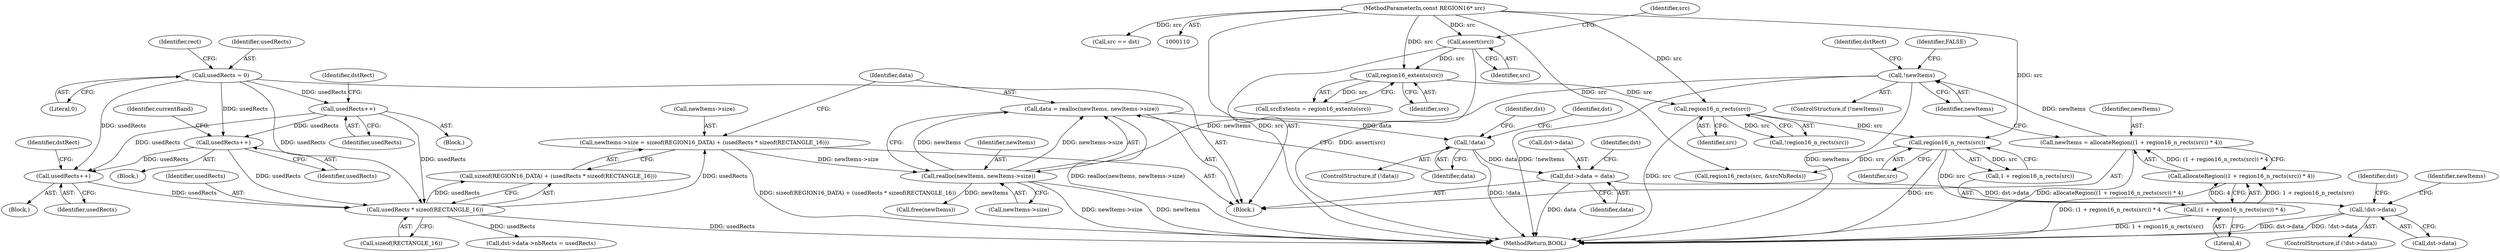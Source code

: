 digraph "0_FreeRDP_fc80ab45621bd966f70594c0b7393ec005a94007_2@API" {
"1000625" [label="(Call,data = realloc(newItems, newItems->size))"];
"1000627" [label="(Call,realloc(newItems, newItems->size))"];
"1000216" [label="(Call,!newItems)"];
"1000206" [label="(Call,newItems = allocateRegion((1 + region16_n_rects(src)) * 4))"];
"1000208" [label="(Call,allocateRegion((1 + region16_n_rects(src)) * 4))"];
"1000209" [label="(Call,(1 + region16_n_rects(src)) * 4)"];
"1000212" [label="(Call,region16_n_rects(src))"];
"1000150" [label="(Call,region16_n_rects(src))"];
"1000142" [label="(Call,region16_extents(src))"];
"1000132" [label="(Call,assert(src))"];
"1000112" [label="(MethodParameterIn,const REGION16* src)"];
"1000614" [label="(Call,newItems->size = sizeof(REGION16_DATA) + (usedRects * sizeof(RECTANGLE_16)))"];
"1000621" [label="(Call,usedRects * sizeof(RECTANGLE_16))"];
"1000497" [label="(Call,usedRects++)"];
"1000228" [label="(Call,usedRects = 0)"];
"1000272" [label="(Call,usedRects++)"];
"1000543" [label="(Call,usedRects++)"];
"1000633" [label="(Call,!data)"];
"1000639" [label="(Call,dst->data = data)"];
"1000645" [label="(Call,!dst->data)"];
"1000209" [label="(Call,(1 + region16_n_rects(src)) * 4)"];
"1000133" [label="(Identifier,src)"];
"1000143" [label="(Identifier,src)"];
"1000629" [label="(Call,newItems->size)"];
"1000464" [label="(Block,)"];
"1000646" [label="(Call,dst->data)"];
"1000239" [label="(Block,)"];
"1000114" [label="(Block,)"];
"1000275" [label="(Identifier,dstRect)"];
"1000645" [label="(Call,!dst->data)"];
"1000626" [label="(Identifier,data)"];
"1000150" [label="(Call,region16_n_rects(src))"];
"1000651" [label="(Identifier,newItems)"];
"1000544" [label="(Identifier,usedRects)"];
"1000641" [label="(Identifier,dst)"];
"1000627" [label="(Call,realloc(newItems, newItems->size))"];
"1000210" [label="(Call,1 + region16_n_rects(src))"];
"1000623" [label="(Call,sizeof(RECTANGLE_16))"];
"1000632" [label="(ControlStructure,if (!data))"];
"1000625" [label="(Call,data = realloc(newItems, newItems->size))"];
"1000212" [label="(Call,region16_n_rects(src))"];
"1000640" [label="(Call,dst->data)"];
"1000230" [label="(Literal,0)"];
"1000622" [label="(Identifier,usedRects)"];
"1000142" [label="(Call,region16_extents(src))"];
"1000140" [label="(Call,srcExtents = region16_extents(src))"];
"1000647" [label="(Identifier,dst)"];
"1000219" [label="(Identifier,FALSE)"];
"1000644" [label="(ControlStructure,if (!dst->data))"];
"1000272" [label="(Call,usedRects++)"];
"1000217" [label="(Identifier,newItems)"];
"1000234" [label="(Identifier,rect)"];
"1000214" [label="(Literal,4)"];
"1000618" [label="(Call,sizeof(REGION16_DATA) + (usedRects * sizeof(RECTANGLE_16)))"];
"1000510" [label="(Block,)"];
"1000615" [label="(Call,newItems->size)"];
"1000500" [label="(Identifier,currentBand)"];
"1000229" [label="(Identifier,usedRects)"];
"1000498" [label="(Identifier,usedRects)"];
"1000621" [label="(Call,usedRects * sizeof(RECTANGLE_16))"];
"1000213" [label="(Identifier,src)"];
"1000614" [label="(Call,newItems->size = sizeof(REGION16_DATA) + (usedRects * sizeof(RECTANGLE_16)))"];
"1000546" [label="(Identifier,dstRect)"];
"1000273" [label="(Identifier,usedRects)"];
"1000650" [label="(Call,free(newItems))"];
"1000112" [label="(MethodParameterIn,const REGION16* src)"];
"1000639" [label="(Call,dst->data = data)"];
"1000221" [label="(Identifier,dstRect)"];
"1000654" [label="(Call,dst->data->nbRects = usedRects)"];
"1000215" [label="(ControlStructure,if (!newItems))"];
"1000206" [label="(Call,newItems = allocateRegion((1 + region16_n_rects(src)) * 4))"];
"1000497" [label="(Call,usedRects++)"];
"1000228" [label="(Call,usedRects = 0)"];
"1000149" [label="(Call,!region16_n_rects(src))"];
"1000132" [label="(Call,assert(src))"];
"1000543" [label="(Call,usedRects++)"];
"1000633" [label="(Call,!data)"];
"1000664" [label="(MethodReturn,BOOL)"];
"1000216" [label="(Call,!newItems)"];
"1000208" [label="(Call,allocateRegion((1 + region16_n_rects(src)) * 4))"];
"1000278" [label="(Call,region16_rects(src, &srcNbRects))"];
"1000634" [label="(Identifier,data)"];
"1000549" [label="(Call,src == dst)"];
"1000637" [label="(Identifier,dst)"];
"1000628" [label="(Identifier,newItems)"];
"1000643" [label="(Identifier,data)"];
"1000657" [label="(Identifier,dst)"];
"1000151" [label="(Identifier,src)"];
"1000207" [label="(Identifier,newItems)"];
"1000136" [label="(Identifier,src)"];
"1000625" -> "1000114"  [label="AST: "];
"1000625" -> "1000627"  [label="CFG: "];
"1000626" -> "1000625"  [label="AST: "];
"1000627" -> "1000625"  [label="AST: "];
"1000634" -> "1000625"  [label="CFG: "];
"1000625" -> "1000664"  [label="DDG: realloc(newItems, newItems->size)"];
"1000627" -> "1000625"  [label="DDG: newItems"];
"1000627" -> "1000625"  [label="DDG: newItems->size"];
"1000625" -> "1000633"  [label="DDG: data"];
"1000627" -> "1000629"  [label="CFG: "];
"1000628" -> "1000627"  [label="AST: "];
"1000629" -> "1000627"  [label="AST: "];
"1000627" -> "1000664"  [label="DDG: newItems->size"];
"1000627" -> "1000664"  [label="DDG: newItems"];
"1000216" -> "1000627"  [label="DDG: newItems"];
"1000614" -> "1000627"  [label="DDG: newItems->size"];
"1000627" -> "1000650"  [label="DDG: newItems"];
"1000216" -> "1000215"  [label="AST: "];
"1000216" -> "1000217"  [label="CFG: "];
"1000217" -> "1000216"  [label="AST: "];
"1000219" -> "1000216"  [label="CFG: "];
"1000221" -> "1000216"  [label="CFG: "];
"1000216" -> "1000664"  [label="DDG: !newItems"];
"1000216" -> "1000664"  [label="DDG: newItems"];
"1000206" -> "1000216"  [label="DDG: newItems"];
"1000206" -> "1000114"  [label="AST: "];
"1000206" -> "1000208"  [label="CFG: "];
"1000207" -> "1000206"  [label="AST: "];
"1000208" -> "1000206"  [label="AST: "];
"1000217" -> "1000206"  [label="CFG: "];
"1000206" -> "1000664"  [label="DDG: allocateRegion((1 + region16_n_rects(src)) * 4)"];
"1000208" -> "1000206"  [label="DDG: (1 + region16_n_rects(src)) * 4"];
"1000208" -> "1000209"  [label="CFG: "];
"1000209" -> "1000208"  [label="AST: "];
"1000208" -> "1000664"  [label="DDG: (1 + region16_n_rects(src)) * 4"];
"1000209" -> "1000208"  [label="DDG: 1 + region16_n_rects(src)"];
"1000209" -> "1000208"  [label="DDG: 4"];
"1000209" -> "1000214"  [label="CFG: "];
"1000210" -> "1000209"  [label="AST: "];
"1000214" -> "1000209"  [label="AST: "];
"1000209" -> "1000664"  [label="DDG: 1 + region16_n_rects(src)"];
"1000212" -> "1000209"  [label="DDG: src"];
"1000212" -> "1000210"  [label="AST: "];
"1000212" -> "1000213"  [label="CFG: "];
"1000213" -> "1000212"  [label="AST: "];
"1000210" -> "1000212"  [label="CFG: "];
"1000212" -> "1000664"  [label="DDG: src"];
"1000212" -> "1000210"  [label="DDG: src"];
"1000150" -> "1000212"  [label="DDG: src"];
"1000112" -> "1000212"  [label="DDG: src"];
"1000212" -> "1000278"  [label="DDG: src"];
"1000150" -> "1000149"  [label="AST: "];
"1000150" -> "1000151"  [label="CFG: "];
"1000151" -> "1000150"  [label="AST: "];
"1000149" -> "1000150"  [label="CFG: "];
"1000150" -> "1000664"  [label="DDG: src"];
"1000150" -> "1000149"  [label="DDG: src"];
"1000142" -> "1000150"  [label="DDG: src"];
"1000112" -> "1000150"  [label="DDG: src"];
"1000142" -> "1000140"  [label="AST: "];
"1000142" -> "1000143"  [label="CFG: "];
"1000143" -> "1000142"  [label="AST: "];
"1000140" -> "1000142"  [label="CFG: "];
"1000142" -> "1000140"  [label="DDG: src"];
"1000132" -> "1000142"  [label="DDG: src"];
"1000112" -> "1000142"  [label="DDG: src"];
"1000132" -> "1000114"  [label="AST: "];
"1000132" -> "1000133"  [label="CFG: "];
"1000133" -> "1000132"  [label="AST: "];
"1000136" -> "1000132"  [label="CFG: "];
"1000132" -> "1000664"  [label="DDG: assert(src)"];
"1000112" -> "1000132"  [label="DDG: src"];
"1000112" -> "1000110"  [label="AST: "];
"1000112" -> "1000664"  [label="DDG: src"];
"1000112" -> "1000278"  [label="DDG: src"];
"1000112" -> "1000549"  [label="DDG: src"];
"1000614" -> "1000114"  [label="AST: "];
"1000614" -> "1000618"  [label="CFG: "];
"1000615" -> "1000614"  [label="AST: "];
"1000618" -> "1000614"  [label="AST: "];
"1000626" -> "1000614"  [label="CFG: "];
"1000614" -> "1000664"  [label="DDG: sizeof(REGION16_DATA) + (usedRects * sizeof(RECTANGLE_16))"];
"1000621" -> "1000614"  [label="DDG: usedRects"];
"1000621" -> "1000618"  [label="AST: "];
"1000621" -> "1000623"  [label="CFG: "];
"1000622" -> "1000621"  [label="AST: "];
"1000623" -> "1000621"  [label="AST: "];
"1000618" -> "1000621"  [label="CFG: "];
"1000621" -> "1000664"  [label="DDG: usedRects"];
"1000621" -> "1000618"  [label="DDG: usedRects"];
"1000497" -> "1000621"  [label="DDG: usedRects"];
"1000228" -> "1000621"  [label="DDG: usedRects"];
"1000272" -> "1000621"  [label="DDG: usedRects"];
"1000543" -> "1000621"  [label="DDG: usedRects"];
"1000621" -> "1000654"  [label="DDG: usedRects"];
"1000497" -> "1000464"  [label="AST: "];
"1000497" -> "1000498"  [label="CFG: "];
"1000498" -> "1000497"  [label="AST: "];
"1000500" -> "1000497"  [label="CFG: "];
"1000228" -> "1000497"  [label="DDG: usedRects"];
"1000272" -> "1000497"  [label="DDG: usedRects"];
"1000497" -> "1000543"  [label="DDG: usedRects"];
"1000228" -> "1000114"  [label="AST: "];
"1000228" -> "1000230"  [label="CFG: "];
"1000229" -> "1000228"  [label="AST: "];
"1000230" -> "1000228"  [label="AST: "];
"1000234" -> "1000228"  [label="CFG: "];
"1000228" -> "1000272"  [label="DDG: usedRects"];
"1000228" -> "1000543"  [label="DDG: usedRects"];
"1000272" -> "1000239"  [label="AST: "];
"1000272" -> "1000273"  [label="CFG: "];
"1000273" -> "1000272"  [label="AST: "];
"1000275" -> "1000272"  [label="CFG: "];
"1000272" -> "1000543"  [label="DDG: usedRects"];
"1000543" -> "1000510"  [label="AST: "];
"1000543" -> "1000544"  [label="CFG: "];
"1000544" -> "1000543"  [label="AST: "];
"1000546" -> "1000543"  [label="CFG: "];
"1000633" -> "1000632"  [label="AST: "];
"1000633" -> "1000634"  [label="CFG: "];
"1000634" -> "1000633"  [label="AST: "];
"1000637" -> "1000633"  [label="CFG: "];
"1000641" -> "1000633"  [label="CFG: "];
"1000633" -> "1000664"  [label="DDG: !data"];
"1000633" -> "1000639"  [label="DDG: data"];
"1000639" -> "1000114"  [label="AST: "];
"1000639" -> "1000643"  [label="CFG: "];
"1000640" -> "1000639"  [label="AST: "];
"1000643" -> "1000639"  [label="AST: "];
"1000647" -> "1000639"  [label="CFG: "];
"1000639" -> "1000664"  [label="DDG: data"];
"1000639" -> "1000645"  [label="DDG: dst->data"];
"1000645" -> "1000644"  [label="AST: "];
"1000645" -> "1000646"  [label="CFG: "];
"1000646" -> "1000645"  [label="AST: "];
"1000651" -> "1000645"  [label="CFG: "];
"1000657" -> "1000645"  [label="CFG: "];
"1000645" -> "1000664"  [label="DDG: dst->data"];
"1000645" -> "1000664"  [label="DDG: !dst->data"];
}
